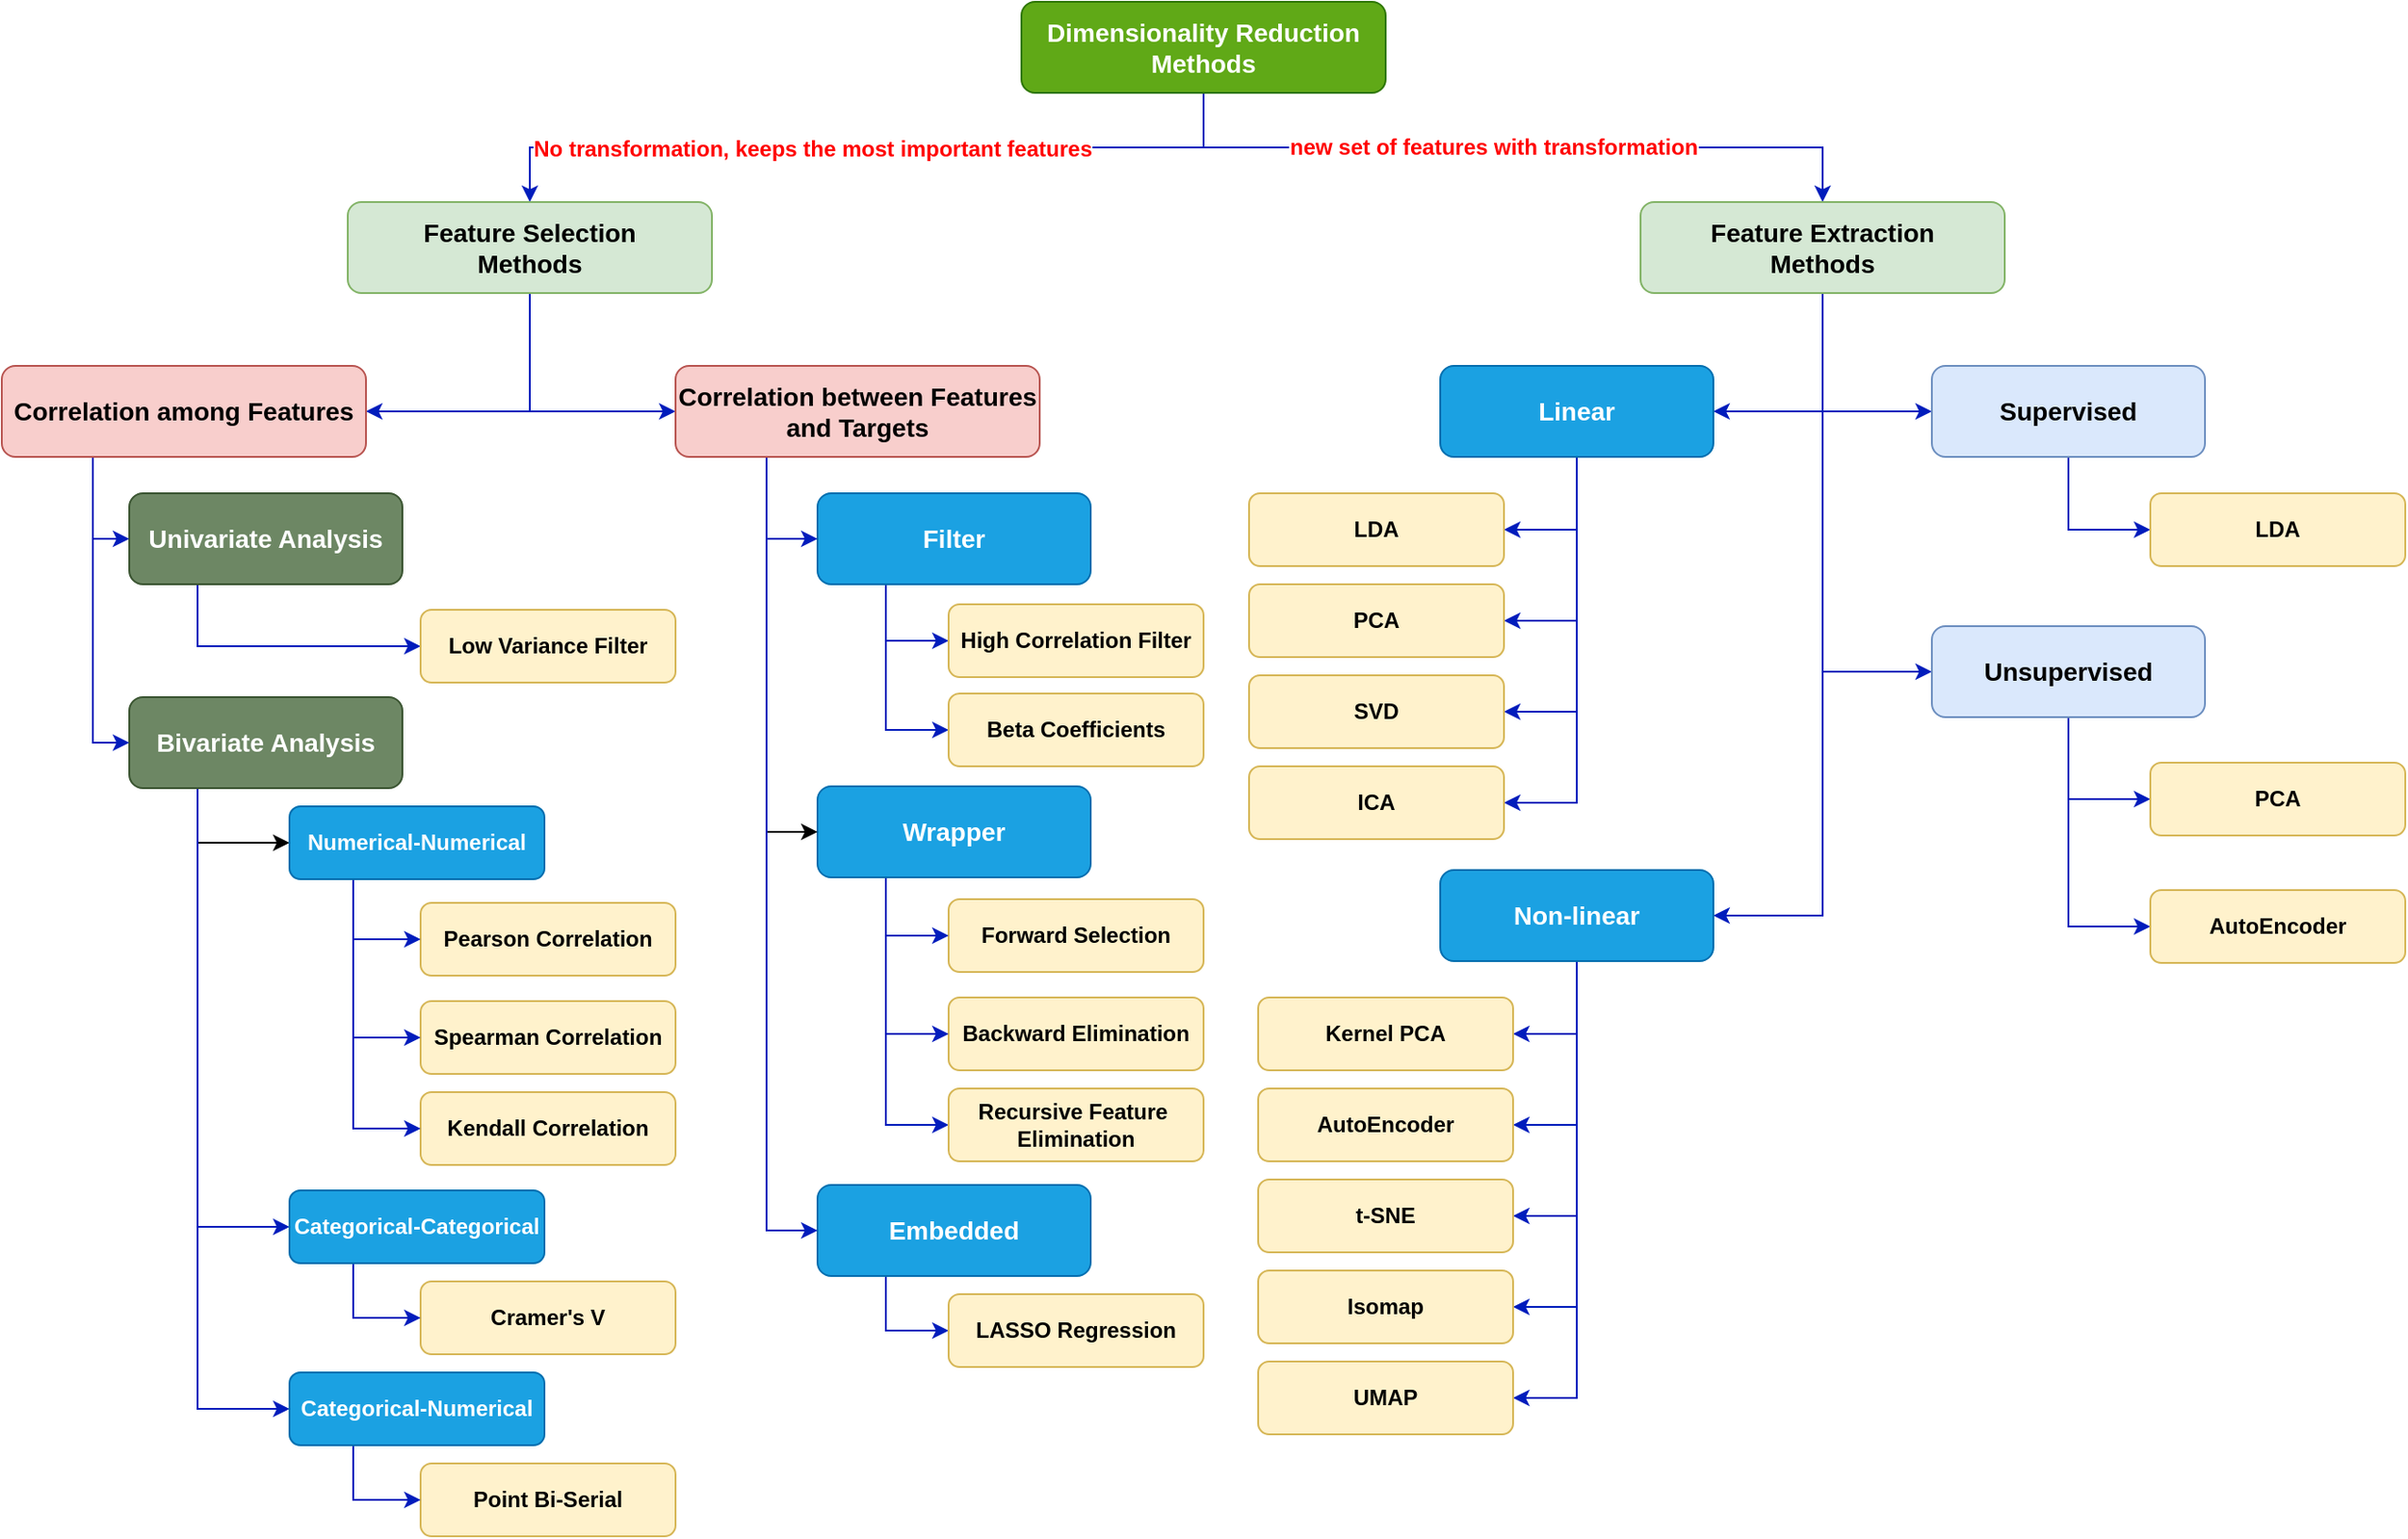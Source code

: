<mxfile version="20.8.16" type="device"><diagram id="C5RBs43oDa-KdzZeNtuy" name="Page-1"><mxGraphModel dx="2989" dy="1090" grid="1" gridSize="10" guides="1" tooltips="1" connect="1" arrows="1" fold="1" page="1" pageScale="1" pageWidth="1169" pageHeight="827" math="0" shadow="0"><root><mxCell id="WIyWlLk6GJQsqaUBKTNV-0"/><mxCell id="WIyWlLk6GJQsqaUBKTNV-1" parent="WIyWlLk6GJQsqaUBKTNV-0"/><mxCell id="yxkWiozBk-cY0VoZpgmD-3" style="edgeStyle=orthogonalEdgeStyle;rounded=0;orthogonalLoop=1;jettySize=auto;html=1;exitX=0.5;exitY=1;exitDx=0;exitDy=0;fillColor=#0050ef;strokeColor=#001DBC;strokeWidth=1;" parent="WIyWlLk6GJQsqaUBKTNV-1" source="WIyWlLk6GJQsqaUBKTNV-3" target="yxkWiozBk-cY0VoZpgmD-0" edge="1"><mxGeometry relative="1" as="geometry"/></mxCell><mxCell id="yxkWiozBk-cY0VoZpgmD-47" value="No transformation, keeps the most important features" style="edgeLabel;html=1;align=center;verticalAlign=middle;resizable=0;points=[];fontSize=12;fontColor=#FF0000;fontStyle=1" parent="yxkWiozBk-cY0VoZpgmD-3" vertex="1" connectable="0"><mxGeometry x="0.139" y="1" relative="1" as="geometry"><mxPoint as="offset"/></mxGeometry></mxCell><mxCell id="yxkWiozBk-cY0VoZpgmD-4" style="edgeStyle=orthogonalEdgeStyle;rounded=0;orthogonalLoop=1;jettySize=auto;html=1;exitX=0.5;exitY=1;exitDx=0;exitDy=0;fillColor=#0050ef;strokeColor=#001DBC;strokeWidth=1;" parent="WIyWlLk6GJQsqaUBKTNV-1" source="WIyWlLk6GJQsqaUBKTNV-3" target="yxkWiozBk-cY0VoZpgmD-2" edge="1"><mxGeometry relative="1" as="geometry"/></mxCell><mxCell id="yxkWiozBk-cY0VoZpgmD-48" value="new set of features with transformation" style="edgeLabel;html=1;align=center;verticalAlign=middle;resizable=0;points=[];fontSize=12;fontColor=#FF0000;fontStyle=1" parent="yxkWiozBk-cY0VoZpgmD-4" vertex="1" connectable="0"><mxGeometry x="-0.056" relative="1" as="geometry"><mxPoint as="offset"/></mxGeometry></mxCell><mxCell id="WIyWlLk6GJQsqaUBKTNV-3" value="Dimensionality Reduction &lt;br style=&quot;font-size: 14px;&quot;&gt;Methods" style="rounded=1;whiteSpace=wrap;html=1;fontSize=14;glass=0;strokeWidth=1;shadow=0;fillColor=#60a917;strokeColor=#2D7600;fontStyle=1;fontColor=#ffffff;" parent="WIyWlLk6GJQsqaUBKTNV-1" vertex="1"><mxGeometry x="390" y="40" width="200" height="50" as="geometry"/></mxCell><mxCell id="gGBFTzucQ5-jVBVaBpk5-3" style="edgeStyle=orthogonalEdgeStyle;rounded=0;orthogonalLoop=1;jettySize=auto;html=1;exitX=0.5;exitY=1;exitDx=0;exitDy=0;entryX=0;entryY=0.5;entryDx=0;entryDy=0;fillColor=#0050ef;strokeColor=#001DBC;" edge="1" parent="WIyWlLk6GJQsqaUBKTNV-1" source="yxkWiozBk-cY0VoZpgmD-0" target="M8pZzFmq76S1SCjnpJag-8"><mxGeometry relative="1" as="geometry"/></mxCell><mxCell id="gGBFTzucQ5-jVBVaBpk5-20" style="edgeStyle=orthogonalEdgeStyle;rounded=0;orthogonalLoop=1;jettySize=auto;html=1;exitX=0.5;exitY=1;exitDx=0;exitDy=0;entryX=1;entryY=0.5;entryDx=0;entryDy=0;fillColor=#0050ef;strokeColor=#001DBC;" edge="1" parent="WIyWlLk6GJQsqaUBKTNV-1" source="yxkWiozBk-cY0VoZpgmD-0" target="M8pZzFmq76S1SCjnpJag-21"><mxGeometry relative="1" as="geometry"/></mxCell><mxCell id="yxkWiozBk-cY0VoZpgmD-0" value="Feature Selection&lt;br style=&quot;font-size: 14px;&quot;&gt;Methods" style="rounded=1;whiteSpace=wrap;html=1;fontSize=14;glass=0;strokeWidth=1;shadow=0;fillColor=#d5e8d4;strokeColor=#82b366;fontStyle=1" parent="WIyWlLk6GJQsqaUBKTNV-1" vertex="1"><mxGeometry x="20" y="150" width="200" height="50" as="geometry"/></mxCell><mxCell id="yxkWiozBk-cY0VoZpgmD-17" style="edgeStyle=orthogonalEdgeStyle;rounded=0;orthogonalLoop=1;jettySize=auto;html=1;exitX=0.5;exitY=1;exitDx=0;exitDy=0;entryX=0;entryY=0.5;entryDx=0;entryDy=0;strokeWidth=1;fillColor=#0050ef;strokeColor=#001DBC;" parent="WIyWlLk6GJQsqaUBKTNV-1" source="yxkWiozBk-cY0VoZpgmD-2" target="yxkWiozBk-cY0VoZpgmD-5" edge="1"><mxGeometry relative="1" as="geometry"/></mxCell><mxCell id="yxkWiozBk-cY0VoZpgmD-18" style="edgeStyle=orthogonalEdgeStyle;rounded=0;orthogonalLoop=1;jettySize=auto;html=1;exitX=0.5;exitY=1;exitDx=0;exitDy=0;entryX=0;entryY=0.5;entryDx=0;entryDy=0;strokeWidth=1;fillColor=#0050ef;strokeColor=#001DBC;" parent="WIyWlLk6GJQsqaUBKTNV-1" source="yxkWiozBk-cY0VoZpgmD-2" target="yxkWiozBk-cY0VoZpgmD-6" edge="1"><mxGeometry relative="1" as="geometry"/></mxCell><mxCell id="yxkWiozBk-cY0VoZpgmD-28" style="edgeStyle=orthogonalEdgeStyle;rounded=0;orthogonalLoop=1;jettySize=auto;html=1;exitX=0.5;exitY=1;exitDx=0;exitDy=0;entryX=1;entryY=0.5;entryDx=0;entryDy=0;strokeWidth=1;fillColor=#0050ef;strokeColor=#001DBC;" parent="WIyWlLk6GJQsqaUBKTNV-1" source="yxkWiozBk-cY0VoZpgmD-2" target="yxkWiozBk-cY0VoZpgmD-19" edge="1"><mxGeometry relative="1" as="geometry"/></mxCell><mxCell id="yxkWiozBk-cY0VoZpgmD-29" style="edgeStyle=orthogonalEdgeStyle;rounded=0;orthogonalLoop=1;jettySize=auto;html=1;exitX=0.5;exitY=1;exitDx=0;exitDy=0;entryX=1;entryY=0.5;entryDx=0;entryDy=0;strokeWidth=1;fillColor=#0050ef;strokeColor=#001DBC;" parent="WIyWlLk6GJQsqaUBKTNV-1" source="yxkWiozBk-cY0VoZpgmD-2" target="yxkWiozBk-cY0VoZpgmD-23" edge="1"><mxGeometry relative="1" as="geometry"/></mxCell><mxCell id="yxkWiozBk-cY0VoZpgmD-2" value="Feature Extraction&lt;br style=&quot;font-size: 14px;&quot;&gt;Methods" style="rounded=1;whiteSpace=wrap;html=1;fontSize=14;glass=0;strokeWidth=1;shadow=0;fillColor=#d5e8d4;strokeColor=#82b366;fontStyle=1" parent="WIyWlLk6GJQsqaUBKTNV-1" vertex="1"><mxGeometry x="730" y="150" width="200" height="50" as="geometry"/></mxCell><mxCell id="yxkWiozBk-cY0VoZpgmD-16" style="edgeStyle=orthogonalEdgeStyle;rounded=0;orthogonalLoop=1;jettySize=auto;html=1;exitX=0.5;exitY=1;exitDx=0;exitDy=0;entryX=0;entryY=0.5;entryDx=0;entryDy=0;strokeWidth=1;fillColor=#0050ef;strokeColor=#001DBC;" parent="WIyWlLk6GJQsqaUBKTNV-1" source="yxkWiozBk-cY0VoZpgmD-5" target="yxkWiozBk-cY0VoZpgmD-10" edge="1"><mxGeometry relative="1" as="geometry"/></mxCell><mxCell id="yxkWiozBk-cY0VoZpgmD-5" value="Supervised" style="rounded=1;whiteSpace=wrap;html=1;fontSize=14;glass=0;strokeWidth=1;shadow=0;fillColor=#dae8fc;strokeColor=#6c8ebf;fontStyle=1;" parent="WIyWlLk6GJQsqaUBKTNV-1" vertex="1"><mxGeometry x="890" y="240" width="150" height="50" as="geometry"/></mxCell><mxCell id="yxkWiozBk-cY0VoZpgmD-13" style="edgeStyle=orthogonalEdgeStyle;rounded=0;orthogonalLoop=1;jettySize=auto;html=1;exitX=0.5;exitY=1;exitDx=0;exitDy=0;entryX=0;entryY=0.5;entryDx=0;entryDy=0;strokeWidth=1;fillColor=#0050ef;strokeColor=#001DBC;" parent="WIyWlLk6GJQsqaUBKTNV-1" source="yxkWiozBk-cY0VoZpgmD-6" target="yxkWiozBk-cY0VoZpgmD-11" edge="1"><mxGeometry relative="1" as="geometry"/></mxCell><mxCell id="yxkWiozBk-cY0VoZpgmD-14" style="edgeStyle=orthogonalEdgeStyle;rounded=0;orthogonalLoop=1;jettySize=auto;html=1;exitX=0.5;exitY=1;exitDx=0;exitDy=0;entryX=0;entryY=0.5;entryDx=0;entryDy=0;strokeWidth=1;fillColor=#0050ef;strokeColor=#001DBC;" parent="WIyWlLk6GJQsqaUBKTNV-1" source="yxkWiozBk-cY0VoZpgmD-6" target="yxkWiozBk-cY0VoZpgmD-12" edge="1"><mxGeometry relative="1" as="geometry"/></mxCell><mxCell id="yxkWiozBk-cY0VoZpgmD-6" value="Unsupervised" style="rounded=1;whiteSpace=wrap;html=1;fontSize=14;glass=0;strokeWidth=1;shadow=0;fillColor=#dae8fc;strokeColor=#6c8ebf;fontStyle=1;" parent="WIyWlLk6GJQsqaUBKTNV-1" vertex="1"><mxGeometry x="890" y="383" width="150" height="50" as="geometry"/></mxCell><mxCell id="yxkWiozBk-cY0VoZpgmD-10" value="LDA" style="rounded=1;whiteSpace=wrap;html=1;fontSize=12;glass=0;strokeWidth=1;shadow=0;fillColor=#fff2cc;strokeColor=#d6b656;fontStyle=1;" parent="WIyWlLk6GJQsqaUBKTNV-1" vertex="1"><mxGeometry x="1010" y="310" width="140" height="40" as="geometry"/></mxCell><mxCell id="yxkWiozBk-cY0VoZpgmD-11" value="PCA" style="rounded=1;whiteSpace=wrap;html=1;fontSize=12;glass=0;strokeWidth=1;shadow=0;fillColor=#fff2cc;strokeColor=#d6b656;fontStyle=1;" parent="WIyWlLk6GJQsqaUBKTNV-1" vertex="1"><mxGeometry x="1010" y="458" width="140" height="40" as="geometry"/></mxCell><mxCell id="yxkWiozBk-cY0VoZpgmD-12" value="AutoEncoder" style="rounded=1;whiteSpace=wrap;html=1;fontSize=12;glass=0;strokeWidth=1;shadow=0;fillColor=#fff2cc;strokeColor=#d6b656;fontStyle=1;" parent="WIyWlLk6GJQsqaUBKTNV-1" vertex="1"><mxGeometry x="1010" y="528" width="140" height="40" as="geometry"/></mxCell><mxCell id="yxkWiozBk-cY0VoZpgmD-30" style="edgeStyle=orthogonalEdgeStyle;rounded=0;orthogonalLoop=1;jettySize=auto;html=1;exitX=0.5;exitY=1;exitDx=0;exitDy=0;entryX=1;entryY=0.5;entryDx=0;entryDy=0;strokeWidth=1;fillColor=#0050ef;strokeColor=#001DBC;" parent="WIyWlLk6GJQsqaUBKTNV-1" source="yxkWiozBk-cY0VoZpgmD-19" target="yxkWiozBk-cY0VoZpgmD-20" edge="1"><mxGeometry relative="1" as="geometry"/></mxCell><mxCell id="yxkWiozBk-cY0VoZpgmD-31" style="edgeStyle=orthogonalEdgeStyle;rounded=0;orthogonalLoop=1;jettySize=auto;html=1;exitX=0.5;exitY=1;exitDx=0;exitDy=0;entryX=1;entryY=0.5;entryDx=0;entryDy=0;strokeWidth=1;fillColor=#0050ef;strokeColor=#001DBC;" parent="WIyWlLk6GJQsqaUBKTNV-1" source="yxkWiozBk-cY0VoZpgmD-19" target="yxkWiozBk-cY0VoZpgmD-21" edge="1"><mxGeometry relative="1" as="geometry"/></mxCell><mxCell id="yxkWiozBk-cY0VoZpgmD-32" style="edgeStyle=orthogonalEdgeStyle;rounded=0;orthogonalLoop=1;jettySize=auto;html=1;exitX=0.5;exitY=1;exitDx=0;exitDy=0;entryX=1;entryY=0.5;entryDx=0;entryDy=0;strokeWidth=1;fillColor=#0050ef;strokeColor=#001DBC;" parent="WIyWlLk6GJQsqaUBKTNV-1" source="yxkWiozBk-cY0VoZpgmD-19" target="yxkWiozBk-cY0VoZpgmD-22" edge="1"><mxGeometry relative="1" as="geometry"/></mxCell><mxCell id="VrNpcn_SqZC7RR2Wg_Y8-3" style="edgeStyle=orthogonalEdgeStyle;rounded=0;orthogonalLoop=1;jettySize=auto;html=1;exitX=0.5;exitY=1;exitDx=0;exitDy=0;entryX=1;entryY=0.5;entryDx=0;entryDy=0;fillColor=#0050ef;strokeColor=#001DBC;" parent="WIyWlLk6GJQsqaUBKTNV-1" source="yxkWiozBk-cY0VoZpgmD-19" target="VrNpcn_SqZC7RR2Wg_Y8-0" edge="1"><mxGeometry relative="1" as="geometry"/></mxCell><mxCell id="yxkWiozBk-cY0VoZpgmD-19" value="Linear" style="rounded=1;whiteSpace=wrap;html=1;fontSize=14;glass=0;strokeWidth=1;shadow=0;fillColor=#1ba1e2;strokeColor=#006EAF;fontStyle=1;fontColor=#ffffff;" parent="WIyWlLk6GJQsqaUBKTNV-1" vertex="1"><mxGeometry x="620" y="240" width="150" height="50" as="geometry"/></mxCell><mxCell id="yxkWiozBk-cY0VoZpgmD-20" value="LDA" style="rounded=1;whiteSpace=wrap;html=1;fontSize=12;glass=0;strokeWidth=1;shadow=0;fillColor=#fff2cc;strokeColor=#d6b656;fontStyle=1;" parent="WIyWlLk6GJQsqaUBKTNV-1" vertex="1"><mxGeometry x="515" y="310" width="140" height="40" as="geometry"/></mxCell><mxCell id="yxkWiozBk-cY0VoZpgmD-21" value="PCA" style="rounded=1;whiteSpace=wrap;html=1;fontSize=12;glass=0;strokeWidth=1;shadow=0;fillColor=#fff2cc;strokeColor=#d6b656;fontStyle=1;" parent="WIyWlLk6GJQsqaUBKTNV-1" vertex="1"><mxGeometry x="515" y="360" width="140" height="40" as="geometry"/></mxCell><mxCell id="yxkWiozBk-cY0VoZpgmD-22" value="SVD" style="rounded=1;whiteSpace=wrap;html=1;fontSize=12;glass=0;strokeWidth=1;shadow=0;fillColor=#fff2cc;strokeColor=#d6b656;fontStyle=1;" parent="WIyWlLk6GJQsqaUBKTNV-1" vertex="1"><mxGeometry x="515" y="410" width="140" height="40" as="geometry"/></mxCell><mxCell id="yxkWiozBk-cY0VoZpgmD-33" style="edgeStyle=orthogonalEdgeStyle;rounded=0;orthogonalLoop=1;jettySize=auto;html=1;exitX=0.5;exitY=1;exitDx=0;exitDy=0;entryX=1;entryY=0.5;entryDx=0;entryDy=0;strokeWidth=1;fillColor=#0050ef;strokeColor=#001DBC;" parent="WIyWlLk6GJQsqaUBKTNV-1" source="yxkWiozBk-cY0VoZpgmD-23" target="yxkWiozBk-cY0VoZpgmD-24" edge="1"><mxGeometry relative="1" as="geometry"/></mxCell><mxCell id="yxkWiozBk-cY0VoZpgmD-34" style="edgeStyle=orthogonalEdgeStyle;rounded=0;orthogonalLoop=1;jettySize=auto;html=1;exitX=0.5;exitY=1;exitDx=0;exitDy=0;entryX=1;entryY=0.5;entryDx=0;entryDy=0;strokeWidth=1;fillColor=#0050ef;strokeColor=#001DBC;" parent="WIyWlLk6GJQsqaUBKTNV-1" source="yxkWiozBk-cY0VoZpgmD-23" target="yxkWiozBk-cY0VoZpgmD-25" edge="1"><mxGeometry relative="1" as="geometry"/></mxCell><mxCell id="yxkWiozBk-cY0VoZpgmD-35" style="edgeStyle=orthogonalEdgeStyle;rounded=0;orthogonalLoop=1;jettySize=auto;html=1;exitX=0.5;exitY=1;exitDx=0;exitDy=0;entryX=1;entryY=0.5;entryDx=0;entryDy=0;strokeWidth=1;fillColor=#0050ef;strokeColor=#001DBC;" parent="WIyWlLk6GJQsqaUBKTNV-1" source="yxkWiozBk-cY0VoZpgmD-23" target="yxkWiozBk-cY0VoZpgmD-26" edge="1"><mxGeometry relative="1" as="geometry"/></mxCell><mxCell id="yxkWiozBk-cY0VoZpgmD-36" style="edgeStyle=orthogonalEdgeStyle;rounded=0;orthogonalLoop=1;jettySize=auto;html=1;exitX=0.5;exitY=1;exitDx=0;exitDy=0;entryX=1;entryY=0.5;entryDx=0;entryDy=0;strokeWidth=1;fillColor=#0050ef;strokeColor=#001DBC;" parent="WIyWlLk6GJQsqaUBKTNV-1" source="yxkWiozBk-cY0VoZpgmD-23" target="yxkWiozBk-cY0VoZpgmD-27" edge="1"><mxGeometry relative="1" as="geometry"/></mxCell><mxCell id="VrNpcn_SqZC7RR2Wg_Y8-2" style="edgeStyle=orthogonalEdgeStyle;rounded=0;orthogonalLoop=1;jettySize=auto;html=1;exitX=0.5;exitY=1;exitDx=0;exitDy=0;entryX=1;entryY=0.5;entryDx=0;entryDy=0;fillColor=#0050ef;strokeColor=#001DBC;" parent="WIyWlLk6GJQsqaUBKTNV-1" source="yxkWiozBk-cY0VoZpgmD-23" target="VrNpcn_SqZC7RR2Wg_Y8-1" edge="1"><mxGeometry relative="1" as="geometry"/></mxCell><mxCell id="yxkWiozBk-cY0VoZpgmD-23" value="Non-linear" style="rounded=1;whiteSpace=wrap;html=1;fontSize=14;glass=0;strokeWidth=1;shadow=0;fillColor=#1ba1e2;strokeColor=#006EAF;fontStyle=1;fontColor=#ffffff;" parent="WIyWlLk6GJQsqaUBKTNV-1" vertex="1"><mxGeometry x="620" y="517" width="150" height="50" as="geometry"/></mxCell><mxCell id="yxkWiozBk-cY0VoZpgmD-24" value="Kernel PCA" style="rounded=1;whiteSpace=wrap;html=1;fontSize=12;glass=0;strokeWidth=1;shadow=0;fillColor=#fff2cc;strokeColor=#d6b656;fontStyle=1;" parent="WIyWlLk6GJQsqaUBKTNV-1" vertex="1"><mxGeometry x="520" y="587" width="140" height="40" as="geometry"/></mxCell><mxCell id="yxkWiozBk-cY0VoZpgmD-25" value="AutoEncoder" style="rounded=1;whiteSpace=wrap;html=1;fontSize=12;glass=0;strokeWidth=1;shadow=0;fillColor=#fff2cc;strokeColor=#d6b656;fontStyle=1;" parent="WIyWlLk6GJQsqaUBKTNV-1" vertex="1"><mxGeometry x="520" y="637" width="140" height="40" as="geometry"/></mxCell><mxCell id="yxkWiozBk-cY0VoZpgmD-26" value="t-SNE" style="rounded=1;whiteSpace=wrap;html=1;fontSize=12;glass=0;strokeWidth=1;shadow=0;fillColor=#fff2cc;strokeColor=#d6b656;fontStyle=1;" parent="WIyWlLk6GJQsqaUBKTNV-1" vertex="1"><mxGeometry x="520" y="687" width="140" height="40" as="geometry"/></mxCell><mxCell id="yxkWiozBk-cY0VoZpgmD-27" value="Isomap" style="rounded=1;whiteSpace=wrap;html=1;fontSize=12;glass=0;strokeWidth=1;shadow=0;fillColor=#fff2cc;strokeColor=#d6b656;fontStyle=1;" parent="WIyWlLk6GJQsqaUBKTNV-1" vertex="1"><mxGeometry x="520" y="737" width="140" height="40" as="geometry"/></mxCell><mxCell id="yxkWiozBk-cY0VoZpgmD-38" value="Forward Selection" style="rounded=1;whiteSpace=wrap;html=1;fontSize=12;glass=0;strokeWidth=1;shadow=0;fillColor=#fff2cc;strokeColor=#d6b656;fontStyle=1;" parent="WIyWlLk6GJQsqaUBKTNV-1" vertex="1"><mxGeometry x="350" y="533" width="140" height="40" as="geometry"/></mxCell><mxCell id="yxkWiozBk-cY0VoZpgmD-39" value="Backward Elimination" style="rounded=1;whiteSpace=wrap;html=1;fontSize=12;glass=0;strokeWidth=1;shadow=0;fillColor=#fff2cc;strokeColor=#d6b656;fontStyle=1;" parent="WIyWlLk6GJQsqaUBKTNV-1" vertex="1"><mxGeometry x="350" y="587" width="140" height="40" as="geometry"/></mxCell><mxCell id="gGBFTzucQ5-jVBVaBpk5-9" style="edgeStyle=orthogonalEdgeStyle;rounded=0;orthogonalLoop=1;jettySize=auto;html=1;exitX=0.25;exitY=1;exitDx=0;exitDy=0;entryX=0;entryY=0.5;entryDx=0;entryDy=0;fillColor=#0050ef;strokeColor=#001DBC;" edge="1" parent="WIyWlLk6GJQsqaUBKTNV-1" source="yxkWiozBk-cY0VoZpgmD-40" target="yxkWiozBk-cY0VoZpgmD-41"><mxGeometry relative="1" as="geometry"/></mxCell><mxCell id="yxkWiozBk-cY0VoZpgmD-40" value="Embedded" style="rounded=1;whiteSpace=wrap;html=1;fontSize=14;glass=0;strokeWidth=1;shadow=0;fillColor=#1ba1e2;strokeColor=#006EAF;fontStyle=1;fontColor=#ffffff;" parent="WIyWlLk6GJQsqaUBKTNV-1" vertex="1"><mxGeometry x="278" y="690" width="150" height="50" as="geometry"/></mxCell><mxCell id="yxkWiozBk-cY0VoZpgmD-41" value="LASSO Regression" style="rounded=1;whiteSpace=wrap;html=1;fontSize=12;glass=0;strokeWidth=1;shadow=0;fillColor=#fff2cc;strokeColor=#d6b656;fontStyle=1;" parent="WIyWlLk6GJQsqaUBKTNV-1" vertex="1"><mxGeometry x="350" y="750" width="140" height="40" as="geometry"/></mxCell><mxCell id="gGBFTzucQ5-jVBVaBpk5-4" style="edgeStyle=orthogonalEdgeStyle;rounded=0;orthogonalLoop=1;jettySize=auto;html=1;exitX=0.25;exitY=1;exitDx=0;exitDy=0;entryX=0;entryY=0.5;entryDx=0;entryDy=0;fillColor=#0050ef;strokeColor=#001DBC;" edge="1" parent="WIyWlLk6GJQsqaUBKTNV-1" source="yxkWiozBk-cY0VoZpgmD-43" target="yxkWiozBk-cY0VoZpgmD-45"><mxGeometry relative="1" as="geometry"/></mxCell><mxCell id="gGBFTzucQ5-jVBVaBpk5-5" style="edgeStyle=orthogonalEdgeStyle;rounded=0;orthogonalLoop=1;jettySize=auto;html=1;exitX=0.25;exitY=1;exitDx=0;exitDy=0;entryX=0;entryY=0.5;entryDx=0;entryDy=0;fillColor=#0050ef;strokeColor=#001DBC;" edge="1" parent="WIyWlLk6GJQsqaUBKTNV-1" source="yxkWiozBk-cY0VoZpgmD-43" target="gGBFTzucQ5-jVBVaBpk5-1"><mxGeometry relative="1" as="geometry"/></mxCell><mxCell id="yxkWiozBk-cY0VoZpgmD-43" value="Filter" style="rounded=1;whiteSpace=wrap;html=1;fontSize=14;glass=0;strokeWidth=1;shadow=0;fillColor=#1ba1e2;strokeColor=#006EAF;fontStyle=1;fontColor=#ffffff;" parent="WIyWlLk6GJQsqaUBKTNV-1" vertex="1"><mxGeometry x="278" y="310" width="150" height="50" as="geometry"/></mxCell><mxCell id="yxkWiozBk-cY0VoZpgmD-45" value="High Correlation Filter" style="rounded=1;whiteSpace=wrap;html=1;fontSize=12;glass=0;strokeWidth=1;shadow=0;fillColor=#fff2cc;strokeColor=#d6b656;fontStyle=1;" parent="WIyWlLk6GJQsqaUBKTNV-1" vertex="1"><mxGeometry x="350" y="371" width="140" height="40" as="geometry"/></mxCell><mxCell id="VrNpcn_SqZC7RR2Wg_Y8-0" value="ICA" style="rounded=1;whiteSpace=wrap;html=1;fontSize=12;glass=0;strokeWidth=1;shadow=0;fillColor=#fff2cc;strokeColor=#d6b656;fontStyle=1;" parent="WIyWlLk6GJQsqaUBKTNV-1" vertex="1"><mxGeometry x="515" y="460" width="140" height="40" as="geometry"/></mxCell><mxCell id="VrNpcn_SqZC7RR2Wg_Y8-1" value="UMAP" style="rounded=1;whiteSpace=wrap;html=1;fontSize=12;glass=0;strokeWidth=1;shadow=0;fillColor=#fff2cc;strokeColor=#d6b656;fontStyle=1;" parent="WIyWlLk6GJQsqaUBKTNV-1" vertex="1"><mxGeometry x="520" y="787" width="140" height="40" as="geometry"/></mxCell><mxCell id="gGBFTzucQ5-jVBVaBpk5-6" style="edgeStyle=orthogonalEdgeStyle;rounded=0;orthogonalLoop=1;jettySize=auto;html=1;exitX=0.25;exitY=1;exitDx=0;exitDy=0;entryX=0;entryY=0.5;entryDx=0;entryDy=0;fillColor=#0050ef;strokeColor=#001DBC;" edge="1" parent="WIyWlLk6GJQsqaUBKTNV-1" source="M8pZzFmq76S1SCjnpJag-3" target="yxkWiozBk-cY0VoZpgmD-38"><mxGeometry relative="1" as="geometry"/></mxCell><mxCell id="gGBFTzucQ5-jVBVaBpk5-7" style="edgeStyle=orthogonalEdgeStyle;rounded=0;orthogonalLoop=1;jettySize=auto;html=1;exitX=0.25;exitY=1;exitDx=0;exitDy=0;entryX=0;entryY=0.5;entryDx=0;entryDy=0;fillColor=#0050ef;strokeColor=#001DBC;" edge="1" parent="WIyWlLk6GJQsqaUBKTNV-1" source="M8pZzFmq76S1SCjnpJag-3" target="yxkWiozBk-cY0VoZpgmD-39"><mxGeometry relative="1" as="geometry"/></mxCell><mxCell id="gGBFTzucQ5-jVBVaBpk5-8" style="edgeStyle=orthogonalEdgeStyle;rounded=0;orthogonalLoop=1;jettySize=auto;html=1;exitX=0.25;exitY=1;exitDx=0;exitDy=0;entryX=0;entryY=0.5;entryDx=0;entryDy=0;fillColor=#0050ef;strokeColor=#001DBC;" edge="1" parent="WIyWlLk6GJQsqaUBKTNV-1" source="M8pZzFmq76S1SCjnpJag-3" target="gGBFTzucQ5-jVBVaBpk5-0"><mxGeometry relative="1" as="geometry"/></mxCell><mxCell id="M8pZzFmq76S1SCjnpJag-3" value="Wrapper" style="rounded=1;whiteSpace=wrap;html=1;fontSize=14;glass=0;strokeWidth=1;shadow=0;fillColor=#1ba1e2;strokeColor=#006EAF;fontStyle=1;fontColor=#ffffff;" parent="WIyWlLk6GJQsqaUBKTNV-1" vertex="1"><mxGeometry x="278" y="471" width="150" height="50" as="geometry"/></mxCell><mxCell id="gGBFTzucQ5-jVBVaBpk5-2" style="edgeStyle=orthogonalEdgeStyle;rounded=0;orthogonalLoop=1;jettySize=auto;html=1;exitX=0.25;exitY=1;exitDx=0;exitDy=0;entryX=0;entryY=0.5;entryDx=0;entryDy=0;fillColor=#0050ef;strokeColor=#001DBC;" edge="1" parent="WIyWlLk6GJQsqaUBKTNV-1" source="M8pZzFmq76S1SCjnpJag-8" target="yxkWiozBk-cY0VoZpgmD-43"><mxGeometry relative="1" as="geometry"/></mxCell><mxCell id="gGBFTzucQ5-jVBVaBpk5-10" style="edgeStyle=orthogonalEdgeStyle;rounded=0;orthogonalLoop=1;jettySize=auto;html=1;exitX=0.25;exitY=1;exitDx=0;exitDy=0;entryX=0;entryY=0.5;entryDx=0;entryDy=0;" edge="1" parent="WIyWlLk6GJQsqaUBKTNV-1" source="M8pZzFmq76S1SCjnpJag-8" target="M8pZzFmq76S1SCjnpJag-3"><mxGeometry relative="1" as="geometry"/></mxCell><mxCell id="gGBFTzucQ5-jVBVaBpk5-11" style="edgeStyle=orthogonalEdgeStyle;rounded=0;orthogonalLoop=1;jettySize=auto;html=1;exitX=0.25;exitY=1;exitDx=0;exitDy=0;entryX=0;entryY=0.5;entryDx=0;entryDy=0;fillColor=#0050ef;strokeColor=#001DBC;" edge="1" parent="WIyWlLk6GJQsqaUBKTNV-1" source="M8pZzFmq76S1SCjnpJag-8" target="yxkWiozBk-cY0VoZpgmD-40"><mxGeometry relative="1" as="geometry"/></mxCell><mxCell id="M8pZzFmq76S1SCjnpJag-8" value="Correlation between Features and Targets" style="rounded=1;whiteSpace=wrap;html=1;fontSize=14;glass=0;strokeWidth=1;shadow=0;fillColor=#f8cecc;strokeColor=#b85450;fontStyle=1;" parent="WIyWlLk6GJQsqaUBKTNV-1" vertex="1"><mxGeometry x="200" y="240" width="200" height="50" as="geometry"/></mxCell><mxCell id="gGBFTzucQ5-jVBVaBpk5-27" style="edgeStyle=orthogonalEdgeStyle;rounded=0;orthogonalLoop=1;jettySize=auto;html=1;exitX=0.25;exitY=1;exitDx=0;exitDy=0;entryX=0;entryY=0.5;entryDx=0;entryDy=0;fillColor=#0050ef;strokeColor=#001DBC;" edge="1" parent="WIyWlLk6GJQsqaUBKTNV-1" source="M8pZzFmq76S1SCjnpJag-13" target="M8pZzFmq76S1SCjnpJag-14"><mxGeometry relative="1" as="geometry"/></mxCell><mxCell id="M8pZzFmq76S1SCjnpJag-13" value="Univariate Analysis" style="rounded=1;whiteSpace=wrap;html=1;fontSize=14;glass=0;strokeWidth=1;shadow=0;fillColor=#6d8764;strokeColor=#3A5431;fontStyle=1;fontColor=#ffffff;" parent="WIyWlLk6GJQsqaUBKTNV-1" vertex="1"><mxGeometry x="-100" y="310" width="150" height="50" as="geometry"/></mxCell><mxCell id="M8pZzFmq76S1SCjnpJag-14" value="Low Variance Filter" style="rounded=1;whiteSpace=wrap;html=1;fontSize=12;glass=0;strokeWidth=1;shadow=0;fillColor=#fff2cc;strokeColor=#d6b656;fontStyle=1;" parent="WIyWlLk6GJQsqaUBKTNV-1" vertex="1"><mxGeometry x="60" y="374" width="140" height="40" as="geometry"/></mxCell><mxCell id="gGBFTzucQ5-jVBVaBpk5-26" style="edgeStyle=orthogonalEdgeStyle;rounded=0;orthogonalLoop=1;jettySize=auto;html=1;exitX=0.25;exitY=1;exitDx=0;exitDy=0;entryX=0;entryY=0.5;entryDx=0;entryDy=0;" edge="1" parent="WIyWlLk6GJQsqaUBKTNV-1" source="M8pZzFmq76S1SCjnpJag-15" target="gGBFTzucQ5-jVBVaBpk5-19"><mxGeometry relative="1" as="geometry"/></mxCell><mxCell id="gGBFTzucQ5-jVBVaBpk5-28" style="edgeStyle=orthogonalEdgeStyle;rounded=0;orthogonalLoop=1;jettySize=auto;html=1;exitX=0.25;exitY=1;exitDx=0;exitDy=0;entryX=0;entryY=0.5;entryDx=0;entryDy=0;fillColor=#0050ef;strokeColor=#001DBC;" edge="1" parent="WIyWlLk6GJQsqaUBKTNV-1" source="M8pZzFmq76S1SCjnpJag-15" target="gGBFTzucQ5-jVBVaBpk5-18"><mxGeometry relative="1" as="geometry"/></mxCell><mxCell id="gGBFTzucQ5-jVBVaBpk5-29" style="edgeStyle=orthogonalEdgeStyle;rounded=0;orthogonalLoop=1;jettySize=auto;html=1;exitX=0.25;exitY=1;exitDx=0;exitDy=0;entryX=0;entryY=0.5;entryDx=0;entryDy=0;fillColor=#0050ef;strokeColor=#001DBC;" edge="1" parent="WIyWlLk6GJQsqaUBKTNV-1" source="M8pZzFmq76S1SCjnpJag-15" target="gGBFTzucQ5-jVBVaBpk5-16"><mxGeometry relative="1" as="geometry"/></mxCell><mxCell id="M8pZzFmq76S1SCjnpJag-15" value="Bivariate Analysis" style="rounded=1;whiteSpace=wrap;html=1;fontSize=14;glass=0;strokeWidth=1;shadow=0;fillColor=#6d8764;strokeColor=#3A5431;fontStyle=1;fontColor=#ffffff;" parent="WIyWlLk6GJQsqaUBKTNV-1" vertex="1"><mxGeometry x="-100" y="422" width="150" height="50" as="geometry"/></mxCell><mxCell id="M8pZzFmq76S1SCjnpJag-16" value="Pearson Correlation" style="rounded=1;whiteSpace=wrap;html=1;fontSize=12;glass=0;strokeWidth=1;shadow=0;fillColor=#fff2cc;strokeColor=#d6b656;fontStyle=1;" parent="WIyWlLk6GJQsqaUBKTNV-1" vertex="1"><mxGeometry x="60" y="535" width="140" height="40" as="geometry"/></mxCell><mxCell id="gGBFTzucQ5-jVBVaBpk5-24" style="edgeStyle=orthogonalEdgeStyle;rounded=0;orthogonalLoop=1;jettySize=auto;html=1;exitX=0.25;exitY=1;exitDx=0;exitDy=0;entryX=0;entryY=0.5;entryDx=0;entryDy=0;fillColor=#0050ef;strokeColor=#001DBC;" edge="1" parent="WIyWlLk6GJQsqaUBKTNV-1" source="M8pZzFmq76S1SCjnpJag-21" target="M8pZzFmq76S1SCjnpJag-13"><mxGeometry relative="1" as="geometry"/></mxCell><mxCell id="gGBFTzucQ5-jVBVaBpk5-25" style="edgeStyle=orthogonalEdgeStyle;rounded=0;orthogonalLoop=1;jettySize=auto;html=1;exitX=0.25;exitY=1;exitDx=0;exitDy=0;entryX=0;entryY=0.5;entryDx=0;entryDy=0;fillColor=#0050ef;strokeColor=#001DBC;" edge="1" parent="WIyWlLk6GJQsqaUBKTNV-1" source="M8pZzFmq76S1SCjnpJag-21" target="M8pZzFmq76S1SCjnpJag-15"><mxGeometry relative="1" as="geometry"><Array as="points"><mxPoint x="-120" y="447"/></Array></mxGeometry></mxCell><mxCell id="M8pZzFmq76S1SCjnpJag-21" value="Correlation among Features" style="rounded=1;whiteSpace=wrap;html=1;fontSize=14;glass=0;strokeWidth=1;shadow=0;fillColor=#f8cecc;strokeColor=#b85450;fontStyle=1;" parent="WIyWlLk6GJQsqaUBKTNV-1" vertex="1"><mxGeometry x="-170" y="240" width="200" height="50" as="geometry"/></mxCell><mxCell id="gGBFTzucQ5-jVBVaBpk5-0" value="Recursive Feature&amp;nbsp; Elimination" style="rounded=1;whiteSpace=wrap;html=1;fontSize=12;glass=0;strokeWidth=1;shadow=0;fillColor=#fff2cc;strokeColor=#d6b656;fontStyle=1;" vertex="1" parent="WIyWlLk6GJQsqaUBKTNV-1"><mxGeometry x="350" y="637" width="140" height="40" as="geometry"/></mxCell><mxCell id="gGBFTzucQ5-jVBVaBpk5-1" value="Beta Coefficients" style="rounded=1;whiteSpace=wrap;html=1;fontSize=12;glass=0;strokeWidth=1;shadow=0;fillColor=#fff2cc;strokeColor=#d6b656;fontStyle=1;" vertex="1" parent="WIyWlLk6GJQsqaUBKTNV-1"><mxGeometry x="350" y="420" width="140" height="40" as="geometry"/></mxCell><mxCell id="gGBFTzucQ5-jVBVaBpk5-12" value="Spearman Correlation" style="rounded=1;whiteSpace=wrap;html=1;fontSize=12;glass=0;strokeWidth=1;shadow=0;fillColor=#fff2cc;strokeColor=#d6b656;fontStyle=1;" vertex="1" parent="WIyWlLk6GJQsqaUBKTNV-1"><mxGeometry x="60" y="589" width="140" height="40" as="geometry"/></mxCell><mxCell id="gGBFTzucQ5-jVBVaBpk5-13" value="Kendall Correlation" style="rounded=1;whiteSpace=wrap;html=1;fontSize=12;glass=0;strokeWidth=1;shadow=0;fillColor=#fff2cc;strokeColor=#d6b656;fontStyle=1;" vertex="1" parent="WIyWlLk6GJQsqaUBKTNV-1"><mxGeometry x="60" y="639" width="140" height="40" as="geometry"/></mxCell><mxCell id="gGBFTzucQ5-jVBVaBpk5-14" value="Cramer's V" style="rounded=1;whiteSpace=wrap;html=1;fontSize=12;glass=0;strokeWidth=1;shadow=0;fillColor=#fff2cc;strokeColor=#d6b656;fontStyle=1;" vertex="1" parent="WIyWlLk6GJQsqaUBKTNV-1"><mxGeometry x="60" y="743" width="140" height="40" as="geometry"/></mxCell><mxCell id="gGBFTzucQ5-jVBVaBpk5-15" value="Point Bi-Serial" style="rounded=1;whiteSpace=wrap;html=1;fontSize=12;glass=0;strokeWidth=1;shadow=0;fillColor=#fff2cc;strokeColor=#d6b656;fontStyle=1;" vertex="1" parent="WIyWlLk6GJQsqaUBKTNV-1"><mxGeometry x="60" y="843" width="140" height="40" as="geometry"/></mxCell><mxCell id="gGBFTzucQ5-jVBVaBpk5-17" style="edgeStyle=orthogonalEdgeStyle;rounded=0;orthogonalLoop=1;jettySize=auto;html=1;exitX=0.25;exitY=1;exitDx=0;exitDy=0;entryX=0;entryY=0.5;entryDx=0;entryDy=0;fillColor=#0050ef;strokeColor=#001DBC;" edge="1" parent="WIyWlLk6GJQsqaUBKTNV-1" source="gGBFTzucQ5-jVBVaBpk5-16" target="gGBFTzucQ5-jVBVaBpk5-15"><mxGeometry relative="1" as="geometry"/></mxCell><mxCell id="gGBFTzucQ5-jVBVaBpk5-16" value="Categorical-Numerical" style="rounded=1;whiteSpace=wrap;html=1;fontSize=12;glass=0;strokeWidth=1;shadow=0;fillColor=#1ba1e2;strokeColor=#006EAF;fontStyle=1;fontColor=#ffffff;" vertex="1" parent="WIyWlLk6GJQsqaUBKTNV-1"><mxGeometry x="-12" y="793" width="140" height="40" as="geometry"/></mxCell><mxCell id="gGBFTzucQ5-jVBVaBpk5-33" style="edgeStyle=orthogonalEdgeStyle;rounded=0;orthogonalLoop=1;jettySize=auto;html=1;exitX=0.25;exitY=1;exitDx=0;exitDy=0;entryX=0;entryY=0.5;entryDx=0;entryDy=0;fillColor=#0050ef;strokeColor=#001DBC;" edge="1" parent="WIyWlLk6GJQsqaUBKTNV-1" source="gGBFTzucQ5-jVBVaBpk5-18" target="gGBFTzucQ5-jVBVaBpk5-14"><mxGeometry relative="1" as="geometry"/></mxCell><mxCell id="gGBFTzucQ5-jVBVaBpk5-18" value="Categorical-Categorical" style="rounded=1;whiteSpace=wrap;html=1;fontSize=12;glass=0;strokeWidth=1;shadow=0;fillColor=#1ba1e2;strokeColor=#006EAF;fontStyle=1;fontColor=#ffffff;" vertex="1" parent="WIyWlLk6GJQsqaUBKTNV-1"><mxGeometry x="-12" y="693" width="140" height="40" as="geometry"/></mxCell><mxCell id="gGBFTzucQ5-jVBVaBpk5-30" style="edgeStyle=orthogonalEdgeStyle;rounded=0;orthogonalLoop=1;jettySize=auto;html=1;exitX=0.25;exitY=1;exitDx=0;exitDy=0;entryX=0;entryY=0.5;entryDx=0;entryDy=0;fillColor=#0050ef;strokeColor=#001DBC;" edge="1" parent="WIyWlLk6GJQsqaUBKTNV-1" source="gGBFTzucQ5-jVBVaBpk5-19" target="M8pZzFmq76S1SCjnpJag-16"><mxGeometry relative="1" as="geometry"/></mxCell><mxCell id="gGBFTzucQ5-jVBVaBpk5-31" style="edgeStyle=orthogonalEdgeStyle;rounded=0;orthogonalLoop=1;jettySize=auto;html=1;exitX=0.25;exitY=1;exitDx=0;exitDy=0;entryX=0;entryY=0.5;entryDx=0;entryDy=0;fillColor=#0050ef;strokeColor=#001DBC;" edge="1" parent="WIyWlLk6GJQsqaUBKTNV-1" source="gGBFTzucQ5-jVBVaBpk5-19" target="gGBFTzucQ5-jVBVaBpk5-12"><mxGeometry relative="1" as="geometry"/></mxCell><mxCell id="gGBFTzucQ5-jVBVaBpk5-32" style="edgeStyle=orthogonalEdgeStyle;rounded=0;orthogonalLoop=1;jettySize=auto;html=1;exitX=0.25;exitY=1;exitDx=0;exitDy=0;entryX=0;entryY=0.5;entryDx=0;entryDy=0;fillColor=#0050ef;strokeColor=#001DBC;" edge="1" parent="WIyWlLk6GJQsqaUBKTNV-1" source="gGBFTzucQ5-jVBVaBpk5-19" target="gGBFTzucQ5-jVBVaBpk5-13"><mxGeometry relative="1" as="geometry"/></mxCell><mxCell id="gGBFTzucQ5-jVBVaBpk5-19" value="Numerical-Numerical" style="rounded=1;whiteSpace=wrap;html=1;fontSize=12;glass=0;strokeWidth=1;shadow=0;fillColor=#1ba1e2;strokeColor=#006EAF;fontStyle=1;fontColor=#ffffff;" vertex="1" parent="WIyWlLk6GJQsqaUBKTNV-1"><mxGeometry x="-12" y="482" width="140" height="40" as="geometry"/></mxCell></root></mxGraphModel></diagram></mxfile>